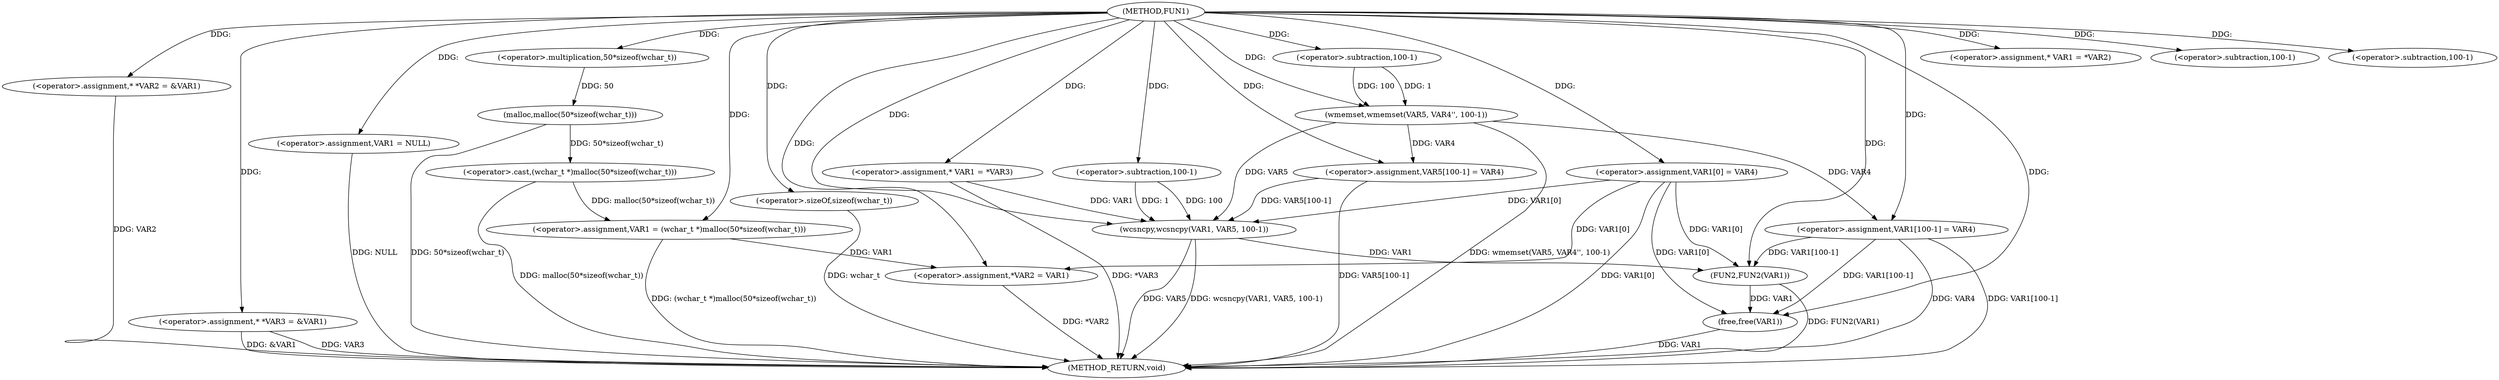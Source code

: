 digraph FUN1 {  
"1000100" [label = "(METHOD,FUN1)" ]
"1000178" [label = "(METHOD_RETURN,void)" ]
"1000104" [label = "(<operator>.assignment,* *VAR2 = &VAR1)" ]
"1000109" [label = "(<operator>.assignment,* *VAR3 = &VAR1)" ]
"1000113" [label = "(<operator>.assignment,VAR1 = NULL)" ]
"1000118" [label = "(<operator>.assignment,* VAR1 = *VAR2)" ]
"1000122" [label = "(<operator>.assignment,VAR1 = (wchar_t *)malloc(50*sizeof(wchar_t)))" ]
"1000124" [label = "(<operator>.cast,(wchar_t *)malloc(50*sizeof(wchar_t)))" ]
"1000126" [label = "(malloc,malloc(50*sizeof(wchar_t)))" ]
"1000127" [label = "(<operator>.multiplication,50*sizeof(wchar_t))" ]
"1000129" [label = "(<operator>.sizeOf,sizeof(wchar_t))" ]
"1000131" [label = "(<operator>.assignment,VAR1[0] = VAR4)" ]
"1000136" [label = "(<operator>.assignment,*VAR2 = VAR1)" ]
"1000142" [label = "(<operator>.assignment,* VAR1 = *VAR3)" ]
"1000148" [label = "(wmemset,wmemset(VAR5, VAR4'', 100-1))" ]
"1000151" [label = "(<operator>.subtraction,100-1)" ]
"1000154" [label = "(<operator>.assignment,VAR5[100-1] = VAR4)" ]
"1000157" [label = "(<operator>.subtraction,100-1)" ]
"1000161" [label = "(wcsncpy,wcsncpy(VAR1, VAR5, 100-1))" ]
"1000164" [label = "(<operator>.subtraction,100-1)" ]
"1000167" [label = "(<operator>.assignment,VAR1[100-1] = VAR4)" ]
"1000170" [label = "(<operator>.subtraction,100-1)" ]
"1000174" [label = "(FUN2,FUN2(VAR1))" ]
"1000176" [label = "(free,free(VAR1))" ]
  "1000104" -> "1000178"  [ label = "DDG: VAR2"] 
  "1000131" -> "1000178"  [ label = "DDG: VAR1[0]"] 
  "1000113" -> "1000178"  [ label = "DDG: NULL"] 
  "1000126" -> "1000178"  [ label = "DDG: 50*sizeof(wchar_t)"] 
  "1000161" -> "1000178"  [ label = "DDG: VAR5"] 
  "1000167" -> "1000178"  [ label = "DDG: VAR1[100-1]"] 
  "1000129" -> "1000178"  [ label = "DDG: wchar_t"] 
  "1000124" -> "1000178"  [ label = "DDG: malloc(50*sizeof(wchar_t))"] 
  "1000154" -> "1000178"  [ label = "DDG: VAR5[100-1]"] 
  "1000142" -> "1000178"  [ label = "DDG: *VAR3"] 
  "1000148" -> "1000178"  [ label = "DDG: wmemset(VAR5, VAR4'', 100-1)"] 
  "1000109" -> "1000178"  [ label = "DDG: VAR3"] 
  "1000167" -> "1000178"  [ label = "DDG: VAR4"] 
  "1000176" -> "1000178"  [ label = "DDG: VAR1"] 
  "1000109" -> "1000178"  [ label = "DDG: &VAR1"] 
  "1000161" -> "1000178"  [ label = "DDG: wcsncpy(VAR1, VAR5, 100-1)"] 
  "1000174" -> "1000178"  [ label = "DDG: FUN2(VAR1)"] 
  "1000136" -> "1000178"  [ label = "DDG: *VAR2"] 
  "1000122" -> "1000178"  [ label = "DDG: (wchar_t *)malloc(50*sizeof(wchar_t))"] 
  "1000100" -> "1000104"  [ label = "DDG: "] 
  "1000100" -> "1000109"  [ label = "DDG: "] 
  "1000100" -> "1000113"  [ label = "DDG: "] 
  "1000100" -> "1000118"  [ label = "DDG: "] 
  "1000124" -> "1000122"  [ label = "DDG: malloc(50*sizeof(wchar_t))"] 
  "1000100" -> "1000122"  [ label = "DDG: "] 
  "1000126" -> "1000124"  [ label = "DDG: 50*sizeof(wchar_t)"] 
  "1000127" -> "1000126"  [ label = "DDG: 50"] 
  "1000100" -> "1000127"  [ label = "DDG: "] 
  "1000100" -> "1000129"  [ label = "DDG: "] 
  "1000100" -> "1000131"  [ label = "DDG: "] 
  "1000122" -> "1000136"  [ label = "DDG: VAR1"] 
  "1000131" -> "1000136"  [ label = "DDG: VAR1[0]"] 
  "1000100" -> "1000136"  [ label = "DDG: "] 
  "1000100" -> "1000142"  [ label = "DDG: "] 
  "1000100" -> "1000148"  [ label = "DDG: "] 
  "1000151" -> "1000148"  [ label = "DDG: 100"] 
  "1000151" -> "1000148"  [ label = "DDG: 1"] 
  "1000100" -> "1000151"  [ label = "DDG: "] 
  "1000148" -> "1000154"  [ label = "DDG: VAR4"] 
  "1000100" -> "1000154"  [ label = "DDG: "] 
  "1000100" -> "1000157"  [ label = "DDG: "] 
  "1000131" -> "1000161"  [ label = "DDG: VAR1[0]"] 
  "1000142" -> "1000161"  [ label = "DDG: VAR1"] 
  "1000100" -> "1000161"  [ label = "DDG: "] 
  "1000154" -> "1000161"  [ label = "DDG: VAR5[100-1]"] 
  "1000148" -> "1000161"  [ label = "DDG: VAR5"] 
  "1000164" -> "1000161"  [ label = "DDG: 100"] 
  "1000164" -> "1000161"  [ label = "DDG: 1"] 
  "1000100" -> "1000164"  [ label = "DDG: "] 
  "1000100" -> "1000167"  [ label = "DDG: "] 
  "1000148" -> "1000167"  [ label = "DDG: VAR4"] 
  "1000100" -> "1000170"  [ label = "DDG: "] 
  "1000167" -> "1000174"  [ label = "DDG: VAR1[100-1]"] 
  "1000131" -> "1000174"  [ label = "DDG: VAR1[0]"] 
  "1000161" -> "1000174"  [ label = "DDG: VAR1"] 
  "1000100" -> "1000174"  [ label = "DDG: "] 
  "1000167" -> "1000176"  [ label = "DDG: VAR1[100-1]"] 
  "1000131" -> "1000176"  [ label = "DDG: VAR1[0]"] 
  "1000174" -> "1000176"  [ label = "DDG: VAR1"] 
  "1000100" -> "1000176"  [ label = "DDG: "] 
}
